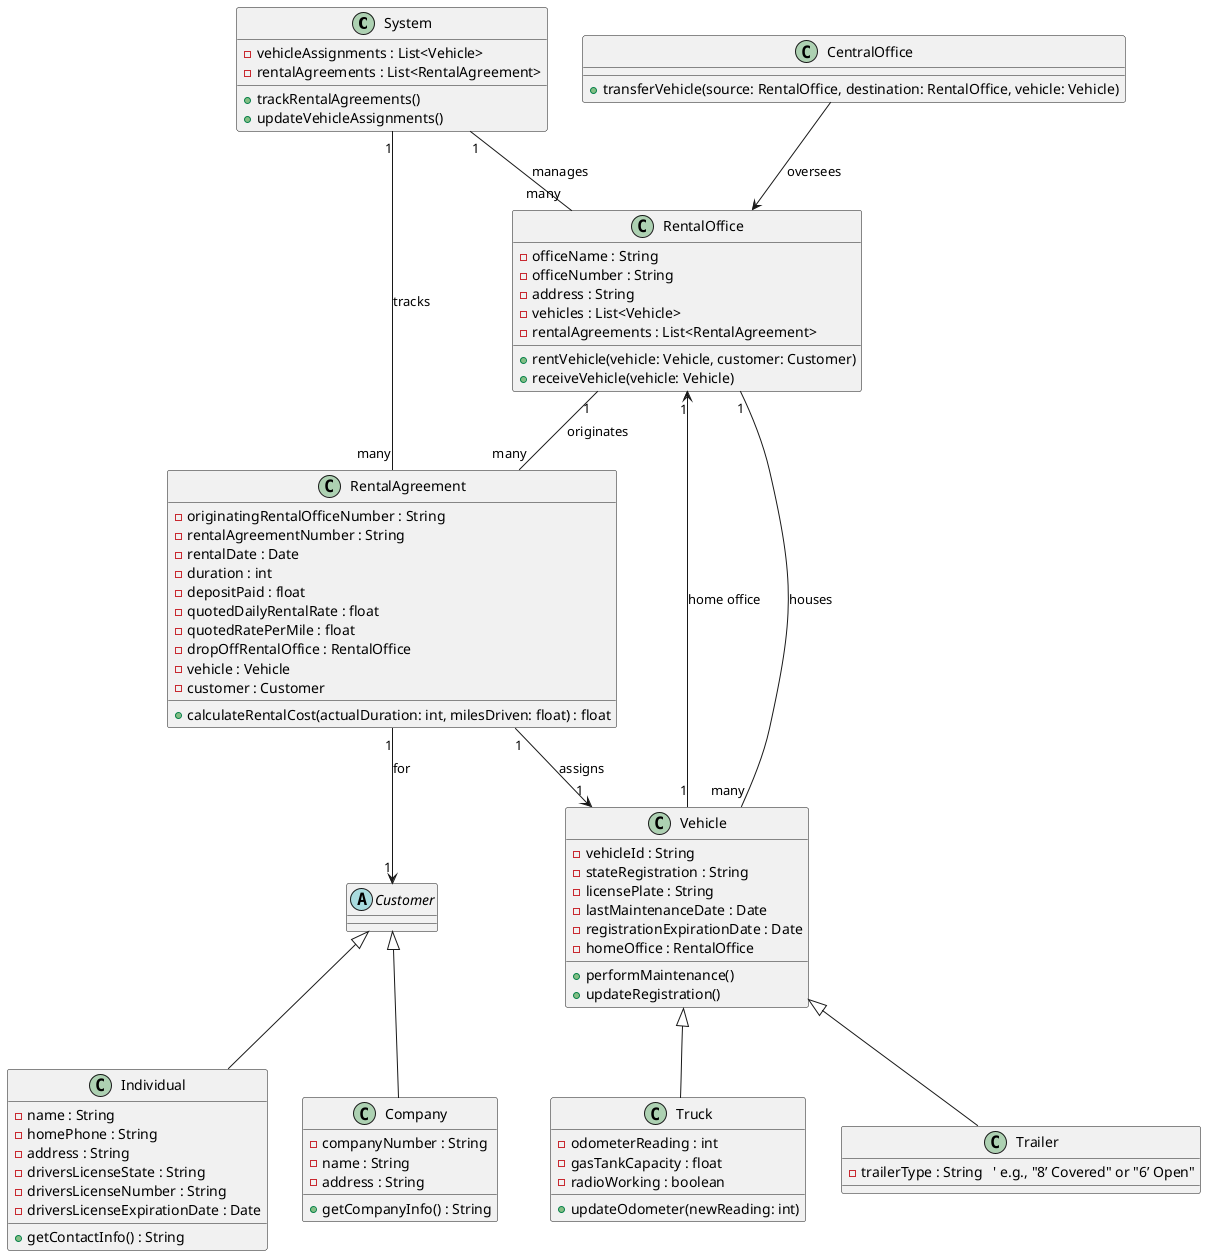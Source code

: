 @startuml
' The overall system that manages rental offices, rental agreements and vehicle assignments
class System {
  - vehicleAssignments : List<Vehicle>
  - rentalAgreements : List<RentalAgreement>
  + trackRentalAgreements() 
  + updateVehicleAssignments()
}

' The central office that oversees vehicle distribution and transfers
class CentralOffice {
  + transferVehicle(source: RentalOffice, destination: RentalOffice, vehicle: Vehicle)
}

' A rental office has a unique three-digit office number, a name and an address.
class RentalOffice {
  - officeName : String
  - officeNumber : String
  - address : String
  - vehicles : List<Vehicle>
  - rentalAgreements : List<RentalAgreement>
  + rentVehicle(vehicle: Vehicle, customer: Customer)
  + receiveVehicle(vehicle: Vehicle)
}

' Base vehicle class representing all vehicles in stock. Each vehicle is assigned a unique id,
' state of registration, license plate, last maintenance date and registration expiration date.
class Vehicle {
  - vehicleId : String
  - stateRegistration : String
  - licensePlate : String
  - lastMaintenanceDate : Date
  - registrationExpirationDate : Date
  - homeOffice : RentalOffice
  + performMaintenance()
  + updateRegistration()
}

' Truck is a subclass of Vehicle.
' Trucks have additional attributes: current odometer reading, gas tank capacity
' and status of working radio.
class Truck extends Vehicle {
  - odometerReading : int
  - gasTankCapacity : float
  - radioWorking : boolean
  + updateOdometer(newReading: int)
}

' Trailer is a subclass of Vehicle.
' The type of trailer can be distinguished by a type attribute.
class Trailer extends Vehicle {
  - trailerType : String   ' e.g., "8’ Covered" or "6’ Open"
}

' RentalAgreement represents a rental transaction for a single vehicle.
' It records the originating office number, rental agreement number, rental date, duration,
' drop-off rental office, deposit paid, quoted daily rental rate and quoted rate per mile.
' Each rental agreement is associated with one vehicle and one customer (individual or company).
class RentalAgreement {
  - originatingRentalOfficeNumber : String
  - rentalAgreementNumber : String
  - rentalDate : Date
  - duration : int
  - depositPaid : float
  - quotedDailyRentalRate : float
  - quotedRatePerMile : float
  - dropOffRentalOffice : RentalOffice
  - vehicle : Vehicle
  - customer : Customer
  + calculateRentalCost(actualDuration: int, milesDriven: float) : float
}

' An abstract Customer class that is extended by Individual and Company.
abstract class Customer {
}

' Individual customers have a name, home phone, address and driver’s license details.
class Individual extends Customer {
  - name : String
  - homePhone : String
  - address : String
  - driversLicenseState : String
  - driversLicenseNumber : String
  - driversLicenseExpirationDate : Date
  + getContactInfo() : String
}

' For company customers we record a company number, name and address.
class Company extends Customer {
  - companyNumber : String
  - name : String
  - address : String
  + getCompanyInfo() : String
}

' Associations

' The system manages many rental offices.
System "1" -- "many" RentalOffice : manages

' The system tracks many rental agreements.
System "1" -- "many" RentalAgreement : tracks

' Each rental office houses many vehicles.
RentalOffice "1" -- "many" Vehicle : houses

' Each rental office originates many rental agreements.
RentalOffice "1" -- "many" RentalAgreement : originates

' Each rental agreement is for exactly one vehicle.
RentalAgreement "1" --> "1" Vehicle : assigns

' Each rental agreement involves exactly one customer (individual or company).
RentalAgreement "1" --> "1" Customer : for

' Each vehicle is based out of exactly one home office (a RentalOffice).
Vehicle "1" --> "1" RentalOffice : "home office"

' The Central Office oversees vehicle distribution among Rental Offices.
CentralOffice --> RentalOffice : oversees

@enduml